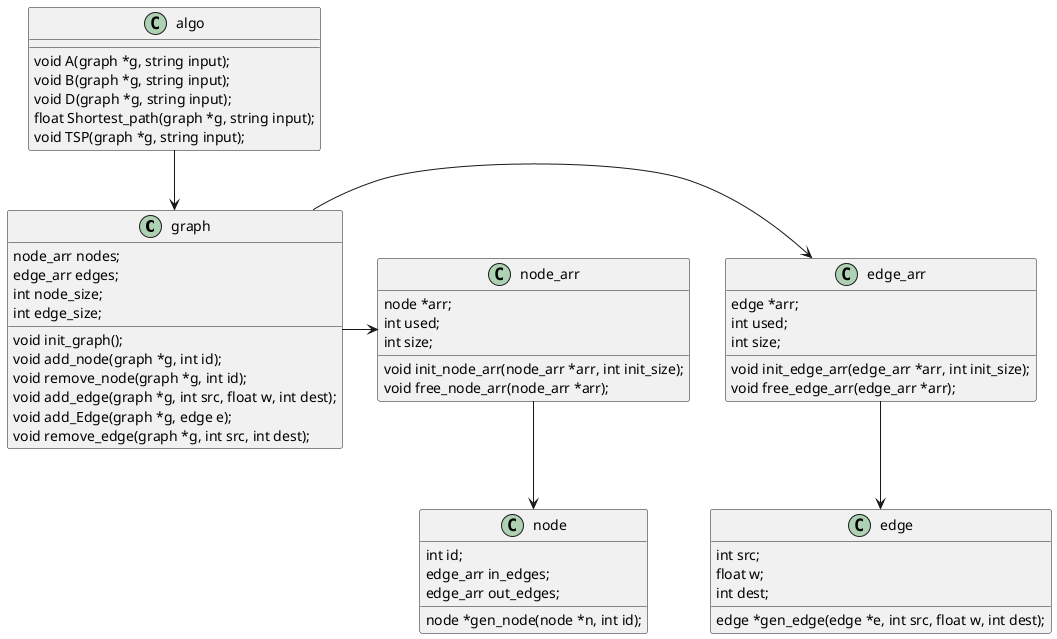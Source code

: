 @startuml

graph -> edge_arr
graph -> node_arr
node_arr --> node
edge_arr --> edge
algo --> graph


class node{
int id;
edge_arr in_edges;
edge_arr out_edges;
node *gen_node(node *n, int id);
}

class edge{
int src;
float w;
int dest;
edge *gen_edge(edge *e, int src, float w, int dest);
}

class edge_arr{
edge *arr;
int used;
int size;
void init_edge_arr(edge_arr *arr, int init_size);
'void add_edge(edge_arr *arr, edge e);
'void remove_edge(edge_arr *arr, edge e);
void free_edge_arr(edge_arr *arr);
}

class node_arr{
node *arr;
int used;
int size;
void init_node_arr(node_arr *arr, int init_size);
'void add_node(node_arr *arr, node n);
'void remove_node(node_arr *arr, node n);
void free_node_arr(node_arr *arr);
}

class graph{
node_arr nodes;
edge_arr edges;
int node_size;
int edge_size;
void init_graph();
void add_node(graph *g, int id);
void remove_node(graph *g, int id);
void add_edge(graph *g, int src, float w, int dest);
void add_Edge(graph *g, edge e);
void remove_edge(graph *g, int src, int dest);
}

class algo{
void A(graph *g, string input);
void B(graph *g, string input);
void D(graph *g, string input);
float Shortest_path(graph *g, string input);
void TSP(graph *g, string input);
}

@enduml